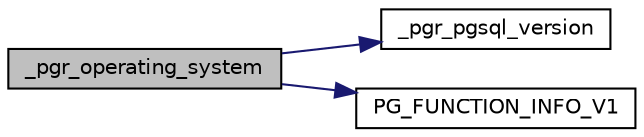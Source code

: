 digraph "_pgr_operating_system"
{
  edge [fontname="Helvetica",fontsize="10",labelfontname="Helvetica",labelfontsize="10"];
  node [fontname="Helvetica",fontsize="10",shape=record];
  rankdir="LR";
  Node60 [label="_pgr_operating_system",height=0.2,width=0.4,color="black", fillcolor="grey75", style="filled", fontcolor="black"];
  Node60 -> Node61 [color="midnightblue",fontsize="10",style="solid",fontname="Helvetica"];
  Node61 [label="_pgr_pgsql_version",height=0.2,width=0.4,color="black", fillcolor="white", style="filled",URL="$__version_8c.html#a9fb8fb24811b0b3f3421a7b0ca9e2e43"];
  Node60 -> Node62 [color="midnightblue",fontsize="10",style="solid",fontname="Helvetica"];
  Node62 [label="PG_FUNCTION_INFO_V1",height=0.2,width=0.4,color="black", fillcolor="white", style="filled",URL="$__version_8c.html#ae1dda247b26ab9bba7d2f3331121f03f"];
}

